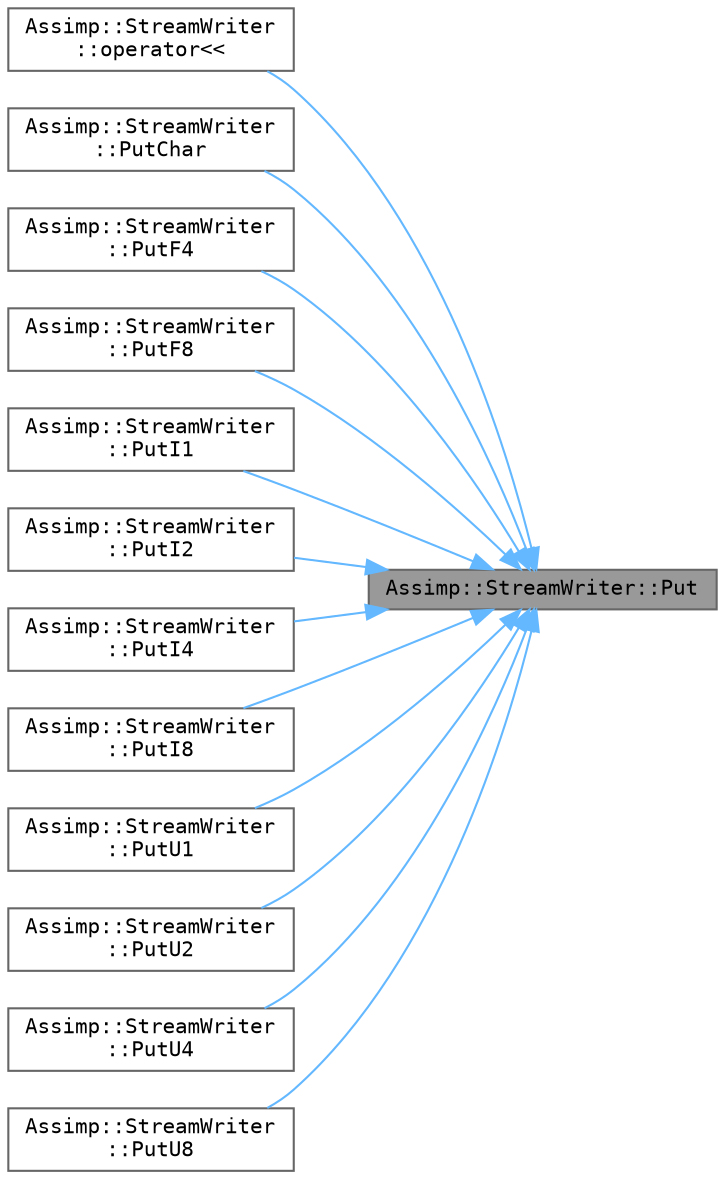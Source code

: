 digraph "Assimp::StreamWriter::Put"
{
 // LATEX_PDF_SIZE
  bgcolor="transparent";
  edge [fontname=Terminal,fontsize=10,labelfontname=Helvetica,labelfontsize=10];
  node [fontname=Terminal,fontsize=10,shape=box,height=0.2,width=0.4];
  rankdir="RL";
  Node1 [label="Assimp::StreamWriter::Put",height=0.2,width=0.4,color="gray40", fillcolor="grey60", style="filled", fontcolor="black",tooltip=" "];
  Node1 -> Node2 [dir="back",color="steelblue1",style="solid"];
  Node2 [label="Assimp::StreamWriter\l::operator\<\<",height=0.2,width=0.4,color="grey40", fillcolor="white", style="filled",URL="$class_assimp_1_1_stream_writer.html#ae38596e38e2790c3a464c472088ee7b8",tooltip=" "];
  Node1 -> Node3 [dir="back",color="steelblue1",style="solid"];
  Node3 [label="Assimp::StreamWriter\l::PutChar",height=0.2,width=0.4,color="grey40", fillcolor="white", style="filled",URL="$class_assimp_1_1_stream_writer.html#a16a177ca9b2b9288e3239daef58d80db",tooltip=" "];
  Node1 -> Node4 [dir="back",color="steelblue1",style="solid"];
  Node4 [label="Assimp::StreamWriter\l::PutF4",height=0.2,width=0.4,color="grey40", fillcolor="white", style="filled",URL="$class_assimp_1_1_stream_writer.html#a38beab426847b969270da72aab8f8b56",tooltip=" "];
  Node1 -> Node5 [dir="back",color="steelblue1",style="solid"];
  Node5 [label="Assimp::StreamWriter\l::PutF8",height=0.2,width=0.4,color="grey40", fillcolor="white", style="filled",URL="$class_assimp_1_1_stream_writer.html#adb2f64b9a6e8a5c51bb33d040e308eff",tooltip=" "];
  Node1 -> Node6 [dir="back",color="steelblue1",style="solid"];
  Node6 [label="Assimp::StreamWriter\l::PutI1",height=0.2,width=0.4,color="grey40", fillcolor="white", style="filled",URL="$class_assimp_1_1_stream_writer.html#a96f1f198fbc07a01add13156a2fa8a2d",tooltip=" "];
  Node1 -> Node7 [dir="back",color="steelblue1",style="solid"];
  Node7 [label="Assimp::StreamWriter\l::PutI2",height=0.2,width=0.4,color="grey40", fillcolor="white", style="filled",URL="$class_assimp_1_1_stream_writer.html#a4bd0a3c9e42dcef0a516b0165c6a527c",tooltip=" "];
  Node1 -> Node8 [dir="back",color="steelblue1",style="solid"];
  Node8 [label="Assimp::StreamWriter\l::PutI4",height=0.2,width=0.4,color="grey40", fillcolor="white", style="filled",URL="$class_assimp_1_1_stream_writer.html#a682ebbf6028befe08295949ae465f127",tooltip=" "];
  Node1 -> Node9 [dir="back",color="steelblue1",style="solid"];
  Node9 [label="Assimp::StreamWriter\l::PutI8",height=0.2,width=0.4,color="grey40", fillcolor="white", style="filled",URL="$class_assimp_1_1_stream_writer.html#aeed7ae1a3241636e1f08bab845376549",tooltip=" "];
  Node1 -> Node10 [dir="back",color="steelblue1",style="solid"];
  Node10 [label="Assimp::StreamWriter\l::PutU1",height=0.2,width=0.4,color="grey40", fillcolor="white", style="filled",URL="$class_assimp_1_1_stream_writer.html#a80e7acab8e77a1ad0a8390e9eea368e0",tooltip=" "];
  Node1 -> Node11 [dir="back",color="steelblue1",style="solid"];
  Node11 [label="Assimp::StreamWriter\l::PutU2",height=0.2,width=0.4,color="grey40", fillcolor="white", style="filled",URL="$class_assimp_1_1_stream_writer.html#a19b7ff6d8aee34affd919ba3b0426e44",tooltip=" "];
  Node1 -> Node12 [dir="back",color="steelblue1",style="solid"];
  Node12 [label="Assimp::StreamWriter\l::PutU4",height=0.2,width=0.4,color="grey40", fillcolor="white", style="filled",URL="$class_assimp_1_1_stream_writer.html#a05087f1c18d265f1fdc733ee55933d20",tooltip=" "];
  Node1 -> Node13 [dir="back",color="steelblue1",style="solid"];
  Node13 [label="Assimp::StreamWriter\l::PutU8",height=0.2,width=0.4,color="grey40", fillcolor="white", style="filled",URL="$class_assimp_1_1_stream_writer.html#a8d0f896e46a69be2bb2ac8f1227c7630",tooltip=" "];
}
